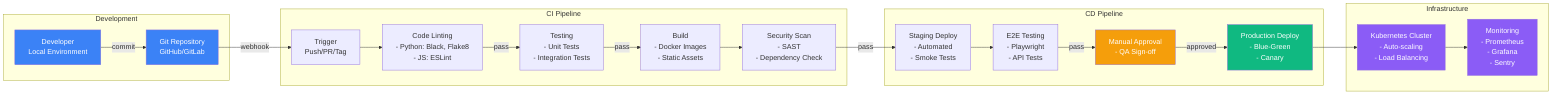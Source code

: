 graph LR
    subgraph "Development"
        DEV[Developer<br/>Local Environment]
        GIT[Git Repository<br/>GitHub/GitLab]
    end
    
    subgraph "CI Pipeline"
        TRIGGER[Trigger<br/>Push/PR/Tag]
        LINT[Code Linting<br/>- Python: Black, Flake8<br/>- JS: ESLint]
        TEST[Testing<br/>- Unit Tests<br/>- Integration Tests]
        BUILD[Build<br/>- Docker Images<br/>- Static Assets]
        SCAN[Security Scan<br/>- SAST<br/>- Dependency Check]
    end
    
    subgraph "CD Pipeline"
        STAGE[Staging Deploy<br/>- Automated<br/>- Smoke Tests]
        E2E[E2E Testing<br/>- Playwright<br/>- API Tests]
        APPROVE[Manual Approval<br/>- QA Sign-off]
        PROD[Production Deploy<br/>- Blue-Green<br/>- Canary]
    end
    
    subgraph "Infrastructure"
        K8S[Kubernetes Cluster<br/>- Auto-scaling<br/>- Load Balancing]
        MON[Monitoring<br/>- Prometheus<br/>- Grafana<br/>- Sentry]
    end
    
    DEV -->|commit| GIT
    GIT -->|webhook| TRIGGER
    TRIGGER --> LINT
    LINT -->|pass| TEST
    TEST -->|pass| BUILD
    BUILD --> SCAN
    SCAN -->|pass| STAGE
    STAGE --> E2E
    E2E -->|pass| APPROVE
    APPROVE -->|approved| PROD
    PROD --> K8S
    K8S --> MON
    
    style DEV fill:#3B82F6,color:#fff
    style GIT fill:#3B82F6,color:#fff
    style APPROVE fill:#F59E0B,color:#fff
    style PROD fill:#10B981,color:#fff
    style K8S fill:#8B5CF6,color:#fff
    style MON fill:#8B5CF6,color:#fff